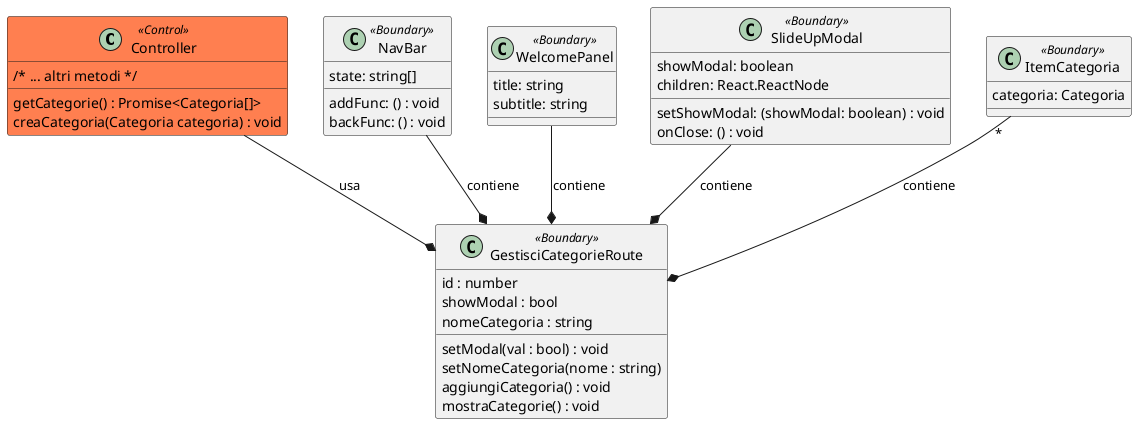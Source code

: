 @startuml


class Controller <<Control>> #coral{
/* ... altri metodi */
getCategorie() : Promise<Categoria[]>
creaCategoria(Categoria categoria) : void 
}

class GestisciCategorieRoute<<Boundary>> {
 id : number
 showModal : bool
setModal(val : bool) : void
nomeCategoria : string 
setNomeCategoria(nome : string)
aggiungiCategoria() : void
mostraCategorie() : void

}


class NavBar <<Boundary>> {

	addFunc: () : void
	backFunc: () : void
	state: string[]
}



class WelcomePanel <<Boundary>> {

    title: string
    subtitle: string

}



class SlideUpModal <<Boundary>> {

	showModal: boolean
	setShowModal: (showModal: boolean) : void
	children: React.ReactNode
	onClose: () : void

}

class ItemCategoria <<Boundary>> {

    categoria: Categoria

}
ItemCategoria "*"--* GestisciCategorieRoute: contiene
SlideUpModal --* GestisciCategorieRoute: contiene
WelcomePanel--* GestisciCategorieRoute: contiene
NavBar --* GestisciCategorieRoute: contiene

Controller --* GestisciCategorieRoute: usa
@enduml